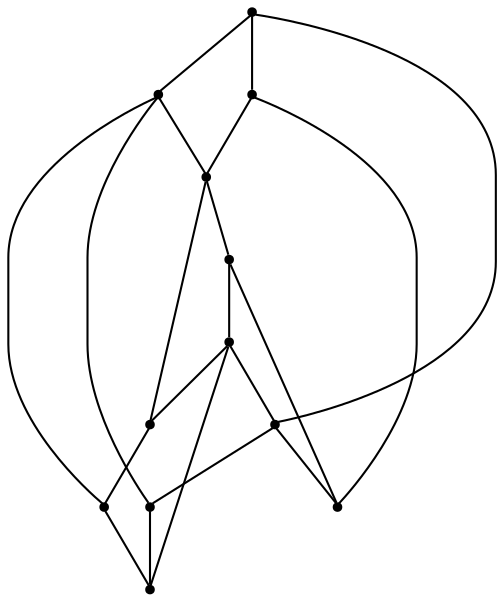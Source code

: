 graph {
  node [shape=point,comment="{\"directed\":false,\"doi\":\"10.1007/978-3-540-70904-6_41\",\"figure\":\"2\"}"]

  v0 [pos="1446.127348292151,1039.9986531999373"]
  v1 [pos="1446.127348292151,1411.6089767879907"]
  v2 [pos="1223.1201807776163,1089.5465479956729"]
  v3 [pos="1371.7916469840115,1188.6423375871443"]
  v4 [pos="1247.8977516351745,1337.287166383531"]
  v5 [pos="1347.013058684593,1312.5131871965193"]
  v6 [pos="1371.7916469840115,1089.5465479956729"]
  v7 [pos="1247.8977516351745,1238.191281424628"]
  v8 [pos="1099.2263808139535,1188.6423375871443"]
  v9 [pos="1148.7835256177325,1312.5131871965193"]
  v10 [pos="1024.8896302688954,1039.9986531999373"]
  v11 [pos="1024.8896302688954,1411.6089767879907"]

  v0 -- v1 [id="-1",pos="1446.127348292151,1039.9986531999373 1446.127348292151,1411.6089767879907 1446.127348292151,1411.6089767879907 1446.127348292151,1411.6089767879907"]
  v0 -- v2 [id="-2",pos="1446.127348292151,1039.9986531999373 1223.1201807776163,1089.5465479956729 1223.1201807776163,1089.5465479956729 1223.1201807776163,1089.5465479956729"]
  v11 -- v1 [id="-4",pos="1024.8896302688954,1411.6089767879907 1446.127348292151,1411.6089767879907 1446.127348292151,1411.6089767879907 1446.127348292151,1411.6089767879907"]
  v10 -- v11 [id="-6",pos="1024.8896302688954,1039.9986531999373 1024.8896302688954,1411.6089767879907 1024.8896302688954,1411.6089767879907 1024.8896302688954,1411.6089767879907"]
  v10 -- v0 [id="-7",pos="1024.8896302688954,1039.9986531999373 1446.127348292151,1039.9986531999373 1446.127348292151,1039.9986531999373 1446.127348292151,1039.9986531999373"]
  v10 -- v8 [id="-8",pos="1024.8896302688954,1039.9986531999373 1099.2263808139535,1188.6423375871443 1099.2263808139535,1188.6423375871443 1099.2263808139535,1188.6423375871443"]
  v11 -- v9 [id="-10",pos="1024.8896302688954,1411.6089767879907 1148.7835256177325,1312.5131871965193 1148.7835256177325,1312.5131871965193 1148.7835256177325,1312.5131871965193"]
  v8 -- v9 [id="-12",pos="1099.2263808139535,1188.6423375871443 1148.7835256177325,1312.5131871965193 1148.7835256177325,1312.5131871965193 1148.7835256177325,1312.5131871965193"]
  v8 -- v2 [id="-14",pos="1099.2263808139535,1188.6423375871443 1223.1201807776163,1089.5465479956729 1223.1201807776163,1089.5465479956729 1223.1201807776163,1089.5465479956729"]
  v0 -- v3 [id="-15",pos="1446.127348292151,1039.9986531999373 1371.7916469840115,1188.6423375871443 1371.7916469840115,1188.6423375871443 1371.7916469840115,1188.6423375871443"]
  v9 -- v4 [id="-21",pos="1148.7835256177325,1312.5131871965193 1247.8977516351745,1337.287166383531 1247.8977516351745,1337.287166383531 1247.8977516351745,1337.287166383531"]
  v2 -- v6 [id="-26",pos="1223.1201807776163,1089.5465479956729 1371.7916469840115,1089.5465479956729 1371.7916469840115,1089.5465479956729 1371.7916469840115,1089.5465479956729"]
  v7 -- v6 [id="-30",pos="1247.8977516351745,1238.191281424628 1371.7916469840115,1089.5465479956729 1371.7916469840115,1089.5465479956729 1371.7916469840115,1089.5465479956729"]
  v4 -- v7 [id="-36",pos="1247.8977516351745,1337.287166383531 1247.8977516351745,1238.191281424628 1247.8977516351745,1238.191281424628 1247.8977516351745,1238.191281424628"]
  v7 -- v5 [id="-37",pos="1247.8977516351745,1238.191281424628 1347.013058684593,1312.5131871965193 1347.013058684593,1312.5131871965193 1347.013058684593,1312.5131871965193"]
  v5 -- v3 [id="-44",pos="1347.013058684593,1312.5131871965193 1371.7916469840115,1188.6423375871443 1371.7916469840115,1188.6423375871443 1371.7916469840115,1188.6423375871443"]
  v7 -- v8 [id="-45",pos="1247.8977516351745,1238.191281424628 1099.2263808139535,1188.6423375871443 1099.2263808139535,1188.6423375871443 1099.2263808139535,1188.6423375871443"]
  v3 -- v6 [id="-55",pos="1371.7916469840115,1188.6423375871443 1371.7916469840115,1089.5465479956729 1371.7916469840115,1089.5465479956729 1371.7916469840115,1089.5465479956729"]
  v1 -- v5 [id="-59",pos="1446.127348292151,1411.6089767879907 1347.013058684593,1312.5131871965193 1347.013058684593,1312.5131871965193 1347.013058684593,1312.5131871965193"]
  v1 -- v4 [id="-61",pos="1446.127348292151,1411.6089767879907 1247.8977516351745,1337.287166383531 1247.8977516351745,1337.287166383531 1247.8977516351745,1337.287166383531"]
}